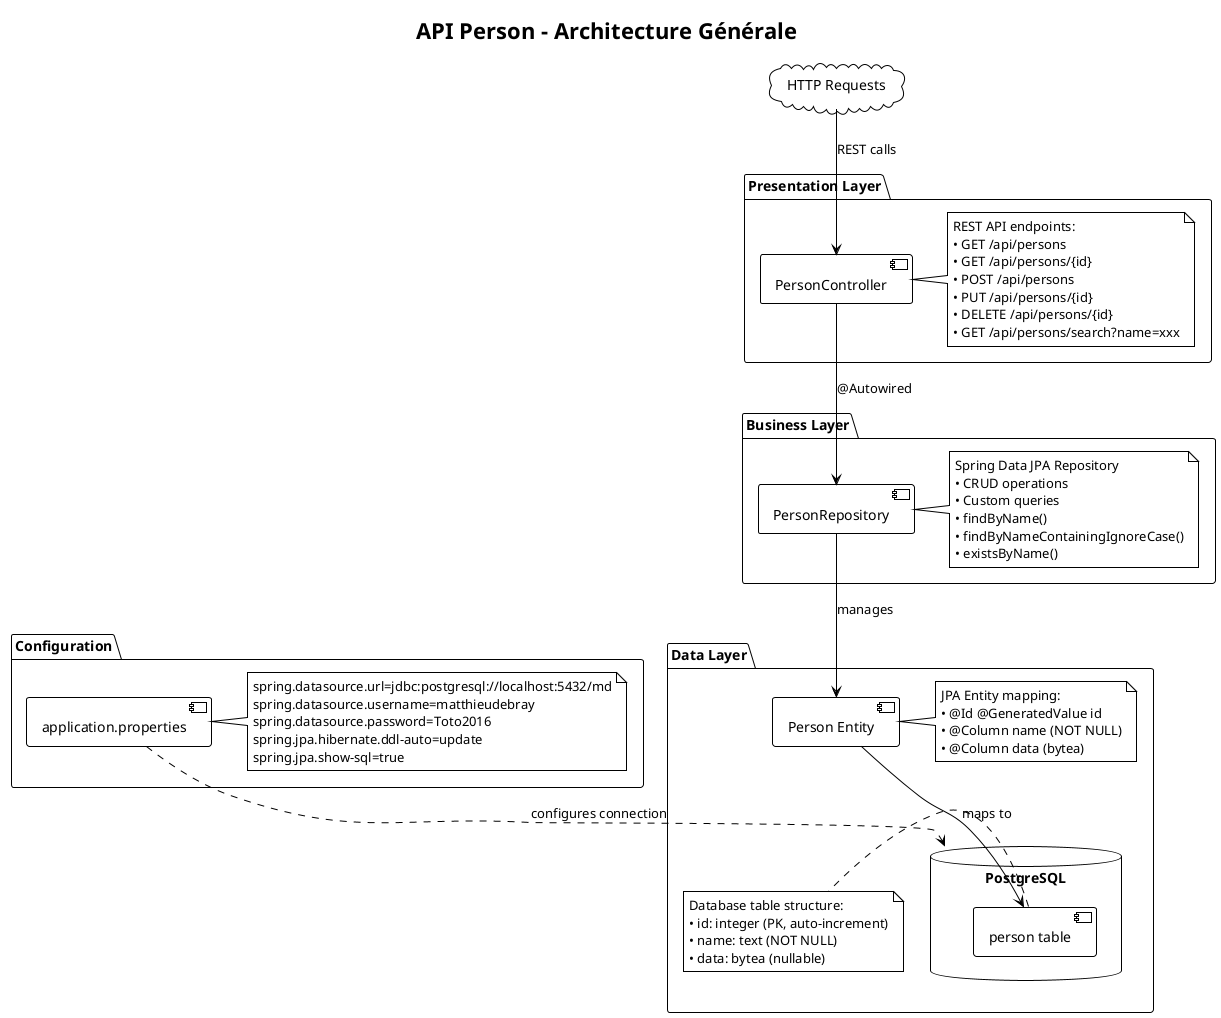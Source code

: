 @startuml architecture
!theme plain
title API Person - Architecture Générale

package "Presentation Layer" {
    [PersonController] as controller
    note right of controller
        REST API endpoints:
        • GET /api/persons
        • GET /api/persons/{id}
        • POST /api/persons
        • PUT /api/persons/{id}
        • DELETE /api/persons/{id}
        • GET /api/persons/search?name=xxx
    end note
}

package "Business Layer" {
    [PersonRepository] as repository
    note right of repository
        Spring Data JPA Repository
        • CRUD operations
        • Custom queries
        • findByName()
        • findByNameContainingIgnoreCase()
        • existsByName()
    end note
}

package "Data Layer" {
    [Person Entity] as entity
    database "PostgreSQL" as db {
        [person table] as table
    }
    
    note right of entity
        JPA Entity mapping:
        • @Id @GeneratedValue id
        • @Column name (NOT NULL)
        • @Column data (bytea)
    end note
    
    note right of table
        Database table structure:
        • id: integer (PK, auto-increment)
        • name: text (NOT NULL)
        • data: bytea (nullable)
    end note
}

' Relations
controller --> repository : @Autowired
repository --> entity : manages
entity --> table : maps to

' HTTP Requests
cloud "HTTP Requests" as http
http --> controller : REST calls

' Configuration
package "Configuration" {
    [application.properties] as config
    note right of config
        spring.datasource.url=jdbc:postgresql://localhost:5432/md
        spring.datasource.username=matthieudebray
        spring.datasource.password=Toto2016
        spring.jpa.hibernate.ddl-auto=update
        spring.jpa.show-sql=true
    end note
}

config ..> db : configures connection

@enduml
